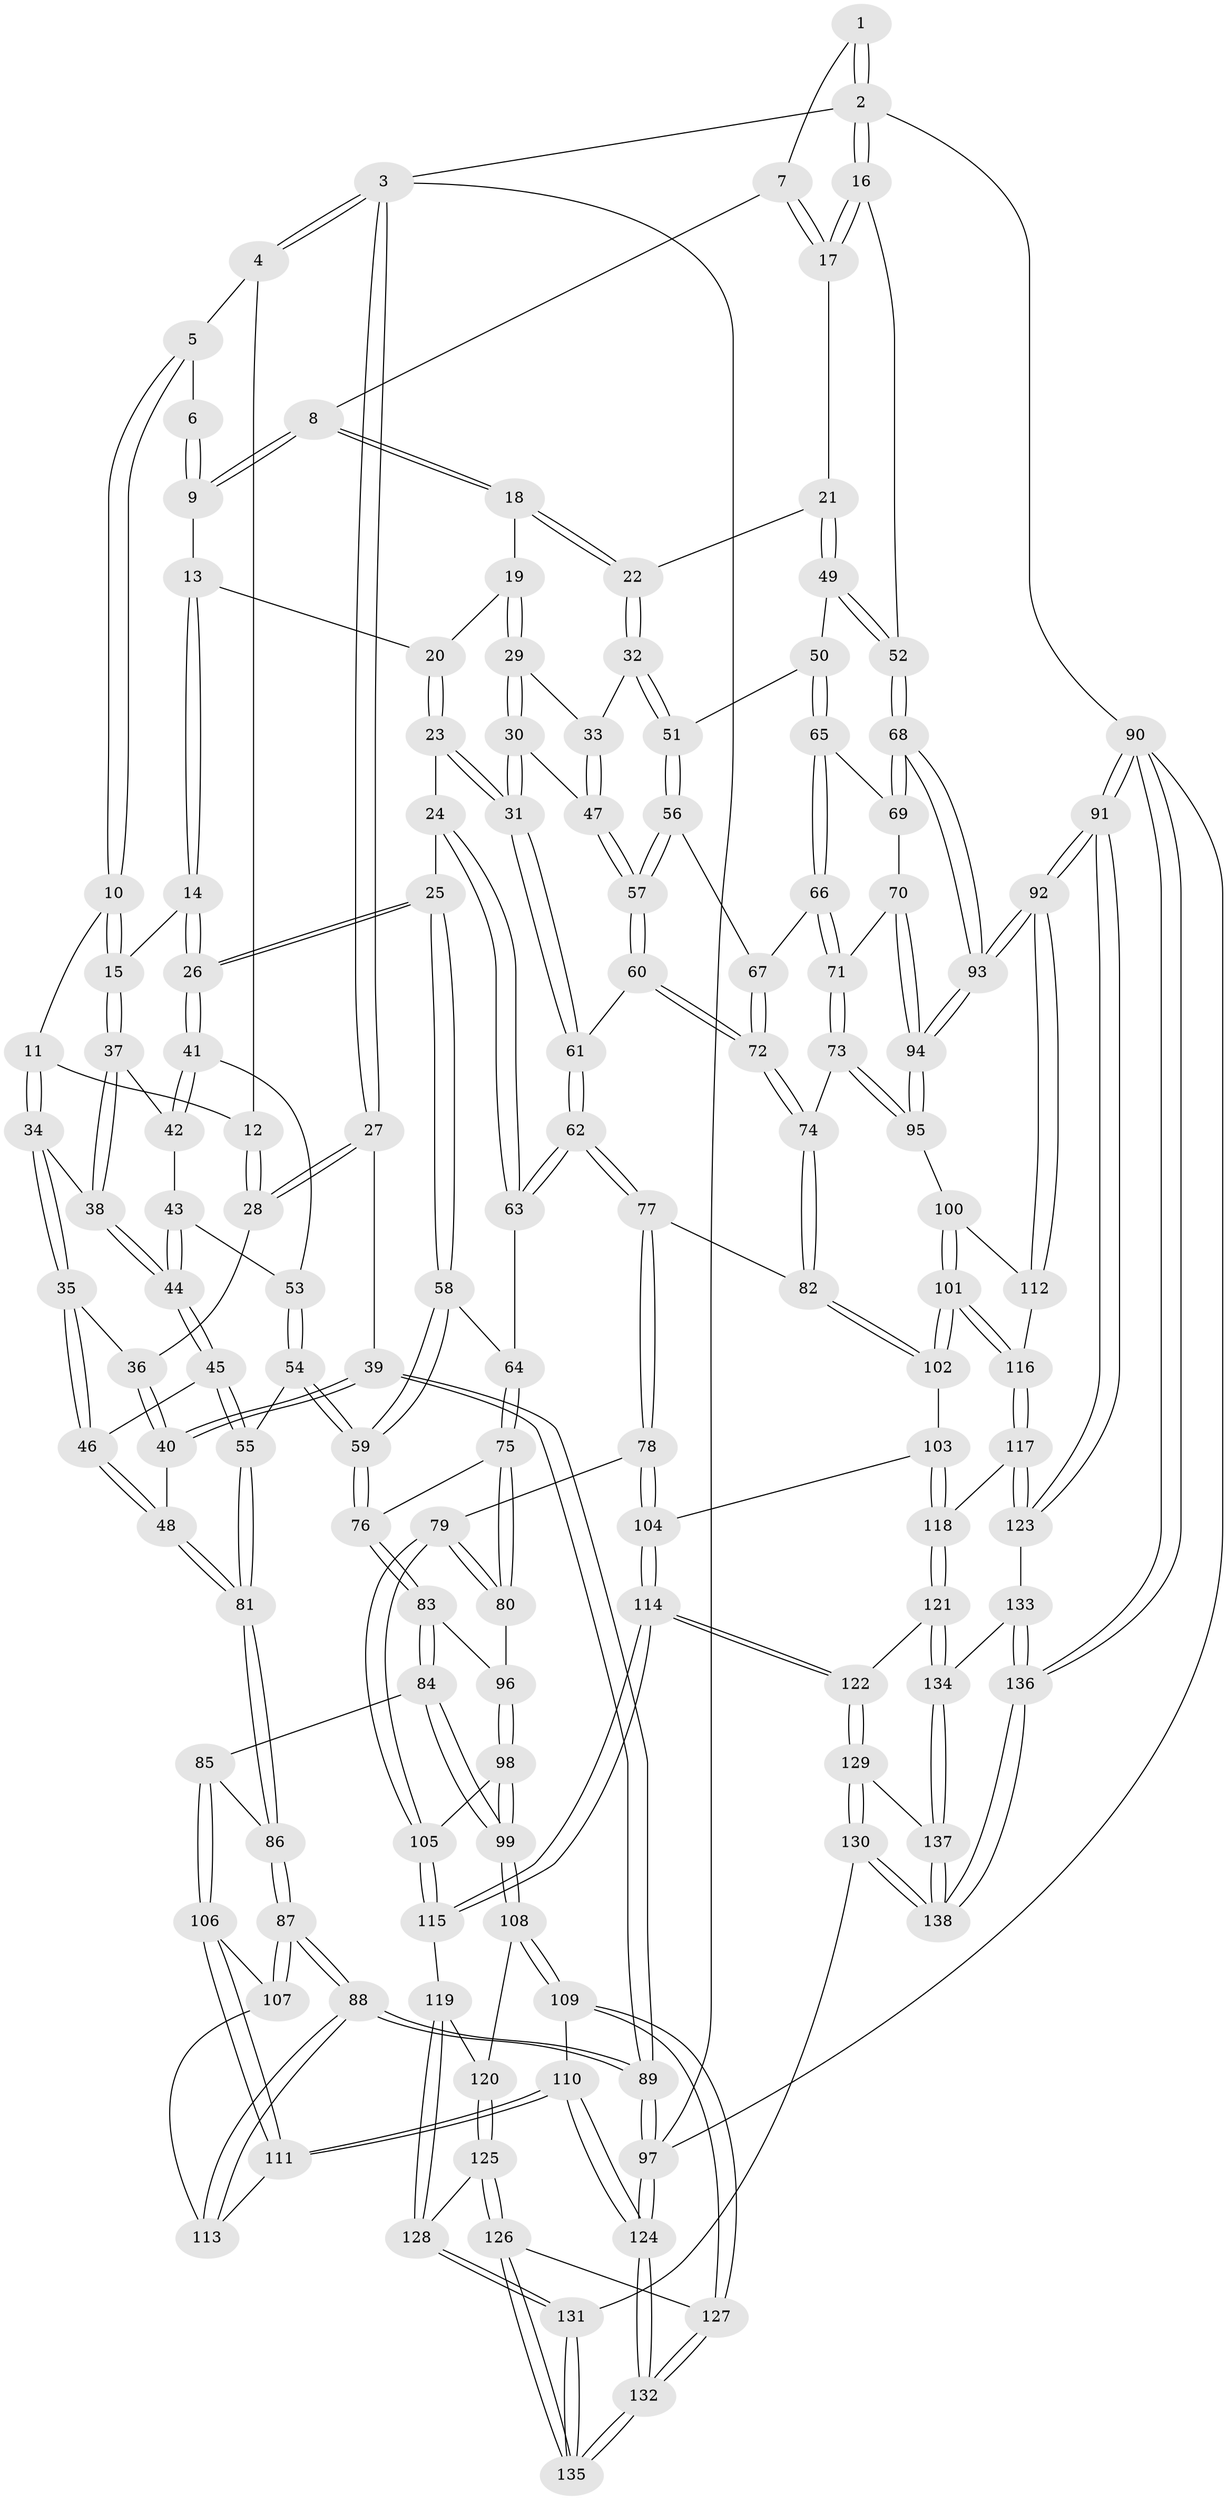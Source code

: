 // coarse degree distribution, {3: 0.2753623188405797, 5: 0.043478260869565216, 4: 0.6811594202898551}
// Generated by graph-tools (version 1.1) at 2025/38/03/04/25 23:38:22]
// undirected, 138 vertices, 342 edges
graph export_dot {
  node [color=gray90,style=filled];
  1 [pos="+1+0"];
  2 [pos="+1+0"];
  3 [pos="+0+0"];
  4 [pos="+0.3209396094662616+0"];
  5 [pos="+0.3298432043993829+0"];
  6 [pos="+0.594167746032598+0"];
  7 [pos="+0.867751816639072+0.07725605541719069"];
  8 [pos="+0.8380648809256672+0.09391058959912231"];
  9 [pos="+0.6164462619963346+0"];
  10 [pos="+0.32798491204252433+0"];
  11 [pos="+0.13687046326961208+0.14920832355944147"];
  12 [pos="+0.10319429668546082+0.13746945416565087"];
  13 [pos="+0.6147910342553757+0.03681661645394675"];
  14 [pos="+0.40962868407105085+0.17333927844282754"];
  15 [pos="+0.35710338860684937+0.12791594113449037"];
  16 [pos="+1+0.11247067590618784"];
  17 [pos="+1+0.15619941315295788"];
  18 [pos="+0.8102183701265938+0.14130128669716155"];
  19 [pos="+0.7295706371871645+0.15412410727020162"];
  20 [pos="+0.6245033260638982+0.06811991474682985"];
  21 [pos="+0.9027196724822084+0.2505783885568657"];
  22 [pos="+0.8486185734589257+0.2305029367234943"];
  23 [pos="+0.556274028952856+0.27980005480145737"];
  24 [pos="+0.5488016628446871+0.28065622172090177"];
  25 [pos="+0.4842619171005487+0.27834927766534445"];
  26 [pos="+0.4511144964775021+0.2472258584841555"];
  27 [pos="+0+0"];
  28 [pos="+0.08355756513401097+0.13613281270468608"];
  29 [pos="+0.7121570840293423+0.20526156424861397"];
  30 [pos="+0.5931085948059489+0.2853256713958608"];
  31 [pos="+0.5773830195716515+0.28843839303670327"];
  32 [pos="+0.7884737289198086+0.2822938716703342"];
  33 [pos="+0.7591621071965006+0.2709740251906135"];
  34 [pos="+0.1735989725627496+0.1864301029398813"];
  35 [pos="+0.10139856303827799+0.27850017089301426"];
  36 [pos="+0.08240798668551683+0.207279495104133"];
  37 [pos="+0.24397464333007746+0.2152477355003106"];
  38 [pos="+0.2335712973135395+0.222799640637075"];
  39 [pos="+0+0.3629436044091628"];
  40 [pos="+0+0.37296774529233184"];
  41 [pos="+0.39455366851467505+0.27175116131162075"];
  42 [pos="+0.3329296170181824+0.2708753015388486"];
  43 [pos="+0.262190751894204+0.2824453724125614"];
  44 [pos="+0.23031352490758672+0.2738517247684545"];
  45 [pos="+0.2054460664617378+0.3289180618027774"];
  46 [pos="+0.08960803878102112+0.37675405787535127"];
  47 [pos="+0.6854535933468008+0.305716084720158"];
  48 [pos="+0.07301390932392723+0.39035012244199246"];
  49 [pos="+0.9223140261204218+0.3109864845187643"];
  50 [pos="+0.9161979718157822+0.349852652315869"];
  51 [pos="+0.7896424369766738+0.3493448254888342"];
  52 [pos="+1+0.24999732218331658"];
  53 [pos="+0.33009687642141067+0.3108479473635895"];
  54 [pos="+0.3152412965324505+0.42319739828294856"];
  55 [pos="+0.3083224434423022+0.41972923171796156"];
  56 [pos="+0.7746655836650488+0.3714225163677366"];
  57 [pos="+0.7627569638771999+0.38655828097548645"];
  58 [pos="+0.4539069209914371+0.3393098029793771"];
  59 [pos="+0.31843997474315533+0.42603597203059373"];
  60 [pos="+0.7530611773386301+0.41997532974282265"];
  61 [pos="+0.6313701873975893+0.3969067814487902"];
  62 [pos="+0.5841333685632287+0.5252325184673353"];
  63 [pos="+0.5387283404897264+0.45396126689973365"];
  64 [pos="+0.46737055318360265+0.4154790457940707"];
  65 [pos="+0.918609638162825+0.3567539974612068"];
  66 [pos="+0.9054609972277752+0.4003624664905249"];
  67 [pos="+0.8856429519096027+0.406463559313284"];
  68 [pos="+1+0.4028892280335606"];
  69 [pos="+1+0.39036449032051257"];
  70 [pos="+0.927997398499951+0.5009860332247363"];
  71 [pos="+0.9261109618588717+0.5004313315579719"];
  72 [pos="+0.766687696970058+0.45818162573441457"];
  73 [pos="+0.8102252828448979+0.545412805796651"];
  74 [pos="+0.7726186653631782+0.5418948863663252"];
  75 [pos="+0.43291932939757694+0.5221875215929158"];
  76 [pos="+0.3196040756492088+0.43190806072214666"];
  77 [pos="+0.5843216736540743+0.5583714927475232"];
  78 [pos="+0.5302729008367443+0.6055219830918226"];
  79 [pos="+0.48907311791271+0.6091049154003739"];
  80 [pos="+0.45478855085189857+0.5716924302561228"];
  81 [pos="+0.12306472160550015+0.4814225782482729"];
  82 [pos="+0.7535423845025855+0.5586505319517441"];
  83 [pos="+0.2615506959664612+0.5502990802832747"];
  84 [pos="+0.19465278185875565+0.585192780102177"];
  85 [pos="+0.18820562532120452+0.5859124645022367"];
  86 [pos="+0.1361397442841247+0.5276062736837197"];
  87 [pos="+0+0.6736464209777058"];
  88 [pos="+0+0.6898474511408369"];
  89 [pos="+0+0.690284604138885"];
  90 [pos="+1+1"];
  91 [pos="+1+0.8797825783827911"];
  92 [pos="+1+0.69837565673429"];
  93 [pos="+1+0.6170015722620225"];
  94 [pos="+1+0.5851597517876687"];
  95 [pos="+0.8977372405528916+0.6392357976624127"];
  96 [pos="+0.29509717456018225+0.5628908525958142"];
  97 [pos="+0+1"];
  98 [pos="+0.3848075365906013+0.7190903288780722"];
  99 [pos="+0.3740719577989268+0.7305593894842147"];
  100 [pos="+0.8927050030286655+0.6620898598118938"];
  101 [pos="+0.84122929382627+0.7341963663617522"];
  102 [pos="+0.7570935134695159+0.6839990422566884"];
  103 [pos="+0.7080020324493626+0.7269537266782846"];
  104 [pos="+0.6302026970014188+0.7585305738974664"];
  105 [pos="+0.4238238475900223+0.6880196821692436"];
  106 [pos="+0.17477397152347096+0.6191604395364031"];
  107 [pos="+0.09593181318965997+0.6445632296231827"];
  108 [pos="+0.3557153626824486+0.7730898399818011"];
  109 [pos="+0.2818346961617661+0.8211441070423448"];
  110 [pos="+0.18648660563225838+0.8065105245958607"];
  111 [pos="+0.17080564804875575+0.7802363024202104"];
  112 [pos="+0.9863394447288082+0.7365161596274845"];
  113 [pos="+0.06620233564802616+0.7454583825341573"];
  114 [pos="+0.614285873897674+0.8283025504741598"];
  115 [pos="+0.5696798465808656+0.8396902604460584"];
  116 [pos="+0.8658232424909659+0.7885695572221674"];
  117 [pos="+0.8646888748314941+0.794927113636014"];
  118 [pos="+0.8077291812521645+0.8720836268023839"];
  119 [pos="+0.5689782203213936+0.8400795586642366"];
  120 [pos="+0.4333699893292618+0.8396850194705138"];
  121 [pos="+0.8024701436531727+0.8848276333978912"];
  122 [pos="+0.6633492295699442+0.8867413763628851"];
  123 [pos="+1+0.8886065384167074"];
  124 [pos="+0+1"];
  125 [pos="+0.44307432127031054+0.9321651868991451"];
  126 [pos="+0.4371644062092488+0.9503509515882462"];
  127 [pos="+0.28634323708313314+0.8416332974967653"];
  128 [pos="+0.5359198105530613+0.8989626245599762"];
  129 [pos="+0.6350166910345876+1"];
  130 [pos="+0.5712835050255289+1"];
  131 [pos="+0.5369071279986896+1"];
  132 [pos="+0.32735946876600597+1"];
  133 [pos="+0.9176493519005089+0.9367379441572509"];
  134 [pos="+0.8032726197978242+0.8864291537036051"];
  135 [pos="+0.40803254745655754+1"];
  136 [pos="+0.9202524824572222+1"];
  137 [pos="+0.8016246059941632+0.9544884999049752"];
  138 [pos="+0.8680976965860453+1"];
  1 -- 2;
  1 -- 2;
  1 -- 7;
  2 -- 3;
  2 -- 16;
  2 -- 16;
  2 -- 90;
  3 -- 4;
  3 -- 4;
  3 -- 27;
  3 -- 27;
  3 -- 97;
  4 -- 5;
  4 -- 12;
  5 -- 6;
  5 -- 10;
  5 -- 10;
  6 -- 9;
  6 -- 9;
  7 -- 8;
  7 -- 17;
  7 -- 17;
  8 -- 9;
  8 -- 9;
  8 -- 18;
  8 -- 18;
  9 -- 13;
  10 -- 11;
  10 -- 15;
  10 -- 15;
  11 -- 12;
  11 -- 34;
  11 -- 34;
  12 -- 28;
  12 -- 28;
  13 -- 14;
  13 -- 14;
  13 -- 20;
  14 -- 15;
  14 -- 26;
  14 -- 26;
  15 -- 37;
  15 -- 37;
  16 -- 17;
  16 -- 17;
  16 -- 52;
  17 -- 21;
  18 -- 19;
  18 -- 22;
  18 -- 22;
  19 -- 20;
  19 -- 29;
  19 -- 29;
  20 -- 23;
  20 -- 23;
  21 -- 22;
  21 -- 49;
  21 -- 49;
  22 -- 32;
  22 -- 32;
  23 -- 24;
  23 -- 31;
  23 -- 31;
  24 -- 25;
  24 -- 63;
  24 -- 63;
  25 -- 26;
  25 -- 26;
  25 -- 58;
  25 -- 58;
  26 -- 41;
  26 -- 41;
  27 -- 28;
  27 -- 28;
  27 -- 39;
  28 -- 36;
  29 -- 30;
  29 -- 30;
  29 -- 33;
  30 -- 31;
  30 -- 31;
  30 -- 47;
  31 -- 61;
  31 -- 61;
  32 -- 33;
  32 -- 51;
  32 -- 51;
  33 -- 47;
  33 -- 47;
  34 -- 35;
  34 -- 35;
  34 -- 38;
  35 -- 36;
  35 -- 46;
  35 -- 46;
  36 -- 40;
  36 -- 40;
  37 -- 38;
  37 -- 38;
  37 -- 42;
  38 -- 44;
  38 -- 44;
  39 -- 40;
  39 -- 40;
  39 -- 89;
  39 -- 89;
  40 -- 48;
  41 -- 42;
  41 -- 42;
  41 -- 53;
  42 -- 43;
  43 -- 44;
  43 -- 44;
  43 -- 53;
  44 -- 45;
  44 -- 45;
  45 -- 46;
  45 -- 55;
  45 -- 55;
  46 -- 48;
  46 -- 48;
  47 -- 57;
  47 -- 57;
  48 -- 81;
  48 -- 81;
  49 -- 50;
  49 -- 52;
  49 -- 52;
  50 -- 51;
  50 -- 65;
  50 -- 65;
  51 -- 56;
  51 -- 56;
  52 -- 68;
  52 -- 68;
  53 -- 54;
  53 -- 54;
  54 -- 55;
  54 -- 59;
  54 -- 59;
  55 -- 81;
  55 -- 81;
  56 -- 57;
  56 -- 57;
  56 -- 67;
  57 -- 60;
  57 -- 60;
  58 -- 59;
  58 -- 59;
  58 -- 64;
  59 -- 76;
  59 -- 76;
  60 -- 61;
  60 -- 72;
  60 -- 72;
  61 -- 62;
  61 -- 62;
  62 -- 63;
  62 -- 63;
  62 -- 77;
  62 -- 77;
  63 -- 64;
  64 -- 75;
  64 -- 75;
  65 -- 66;
  65 -- 66;
  65 -- 69;
  66 -- 67;
  66 -- 71;
  66 -- 71;
  67 -- 72;
  67 -- 72;
  68 -- 69;
  68 -- 69;
  68 -- 93;
  68 -- 93;
  69 -- 70;
  70 -- 71;
  70 -- 94;
  70 -- 94;
  71 -- 73;
  71 -- 73;
  72 -- 74;
  72 -- 74;
  73 -- 74;
  73 -- 95;
  73 -- 95;
  74 -- 82;
  74 -- 82;
  75 -- 76;
  75 -- 80;
  75 -- 80;
  76 -- 83;
  76 -- 83;
  77 -- 78;
  77 -- 78;
  77 -- 82;
  78 -- 79;
  78 -- 104;
  78 -- 104;
  79 -- 80;
  79 -- 80;
  79 -- 105;
  79 -- 105;
  80 -- 96;
  81 -- 86;
  81 -- 86;
  82 -- 102;
  82 -- 102;
  83 -- 84;
  83 -- 84;
  83 -- 96;
  84 -- 85;
  84 -- 99;
  84 -- 99;
  85 -- 86;
  85 -- 106;
  85 -- 106;
  86 -- 87;
  86 -- 87;
  87 -- 88;
  87 -- 88;
  87 -- 107;
  87 -- 107;
  88 -- 89;
  88 -- 89;
  88 -- 113;
  88 -- 113;
  89 -- 97;
  89 -- 97;
  90 -- 91;
  90 -- 91;
  90 -- 136;
  90 -- 136;
  90 -- 97;
  91 -- 92;
  91 -- 92;
  91 -- 123;
  91 -- 123;
  92 -- 93;
  92 -- 93;
  92 -- 112;
  92 -- 112;
  93 -- 94;
  93 -- 94;
  94 -- 95;
  94 -- 95;
  95 -- 100;
  96 -- 98;
  96 -- 98;
  97 -- 124;
  97 -- 124;
  98 -- 99;
  98 -- 99;
  98 -- 105;
  99 -- 108;
  99 -- 108;
  100 -- 101;
  100 -- 101;
  100 -- 112;
  101 -- 102;
  101 -- 102;
  101 -- 116;
  101 -- 116;
  102 -- 103;
  103 -- 104;
  103 -- 118;
  103 -- 118;
  104 -- 114;
  104 -- 114;
  105 -- 115;
  105 -- 115;
  106 -- 107;
  106 -- 111;
  106 -- 111;
  107 -- 113;
  108 -- 109;
  108 -- 109;
  108 -- 120;
  109 -- 110;
  109 -- 127;
  109 -- 127;
  110 -- 111;
  110 -- 111;
  110 -- 124;
  110 -- 124;
  111 -- 113;
  112 -- 116;
  114 -- 115;
  114 -- 115;
  114 -- 122;
  114 -- 122;
  115 -- 119;
  116 -- 117;
  116 -- 117;
  117 -- 118;
  117 -- 123;
  117 -- 123;
  118 -- 121;
  118 -- 121;
  119 -- 120;
  119 -- 128;
  119 -- 128;
  120 -- 125;
  120 -- 125;
  121 -- 122;
  121 -- 134;
  121 -- 134;
  122 -- 129;
  122 -- 129;
  123 -- 133;
  124 -- 132;
  124 -- 132;
  125 -- 126;
  125 -- 126;
  125 -- 128;
  126 -- 127;
  126 -- 135;
  126 -- 135;
  127 -- 132;
  127 -- 132;
  128 -- 131;
  128 -- 131;
  129 -- 130;
  129 -- 130;
  129 -- 137;
  130 -- 131;
  130 -- 138;
  130 -- 138;
  131 -- 135;
  131 -- 135;
  132 -- 135;
  132 -- 135;
  133 -- 134;
  133 -- 136;
  133 -- 136;
  134 -- 137;
  134 -- 137;
  136 -- 138;
  136 -- 138;
  137 -- 138;
  137 -- 138;
}
